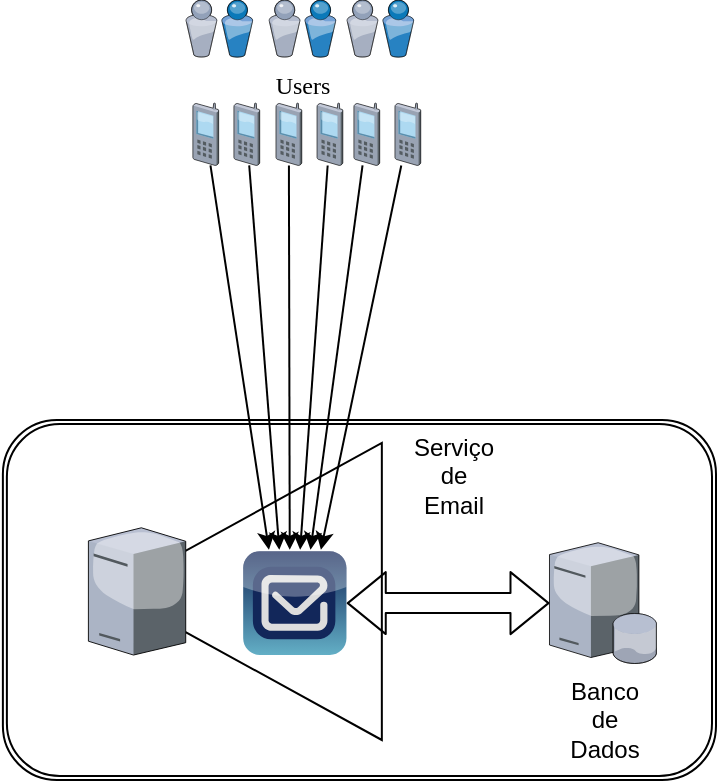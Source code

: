 <mxfile version="13.7.3" type="device"><diagram name="Page-1" id="822b0af5-4adb-64df-f703-e8dfc1f81529"><mxGraphModel dx="1425" dy="624" grid="1" gridSize="10" guides="1" tooltips="1" connect="1" arrows="1" fold="1" page="1" pageScale="1" pageWidth="1100" pageHeight="850" background="#ffffff" math="0" shadow="0"><root><mxCell id="0"/><mxCell id="1" parent="0"/><mxCell id="gGC5IpGW8ZlXdKmGoL6e-25" value="" style="shape=ext;double=1;rounded=1;whiteSpace=wrap;html=1;" vertex="1" parent="1"><mxGeometry x="413.44" y="260" width="356.56" height="180" as="geometry"/></mxCell><mxCell id="7d933b09d9755ecc-12" value="" style="triangle;whiteSpace=wrap;html=1;rounded=0;shadow=0;comic=0;strokeWidth=1;fontFamily=Verdana;direction=north;labelPosition=center;verticalLabelPosition=bottom;align=center;verticalAlign=top;rotation=-90;" parent="1" vertex="1"><mxGeometry x="461.099" y="278.182" width="148.57" height="135.065" as="geometry"/></mxCell><mxCell id="7d933b09d9755ecc-20" value="" style="verticalLabelPosition=bottom;aspect=fixed;html=1;verticalAlign=top;strokeColor=none;shape=mxgraph.citrix.users;rounded=0;shadow=0;comic=0;fontFamily=Verdana;" parent="1" vertex="1"><mxGeometry x="504.864" y="50" width="33.506" height="28.571" as="geometry"/></mxCell><mxCell id="gGC5IpGW8ZlXdKmGoL6e-1" value="" style="verticalLabelPosition=bottom;aspect=fixed;html=1;verticalAlign=top;strokeColor=none;align=center;outlineConnect=0;shape=mxgraph.citrix.cell_phone;" vertex="1" parent="1"><mxGeometry x="508.371" y="101.558" width="12.987" height="31.168" as="geometry"/></mxCell><mxCell id="gGC5IpGW8ZlXdKmGoL6e-2" value="" style="verticalLabelPosition=bottom;aspect=fixed;html=1;verticalAlign=top;strokeColor=none;align=center;outlineConnect=0;shape=mxgraph.citrix.cell_phone;" vertex="1" parent="1"><mxGeometry x="528.89" y="101.558" width="12.987" height="31.168" as="geometry"/></mxCell><mxCell id="gGC5IpGW8ZlXdKmGoL6e-3" value="Users" style="verticalLabelPosition=bottom;aspect=fixed;html=1;verticalAlign=top;strokeColor=none;shape=mxgraph.citrix.users;rounded=0;shadow=0;comic=0;fontFamily=Verdana;" vertex="1" parent="1"><mxGeometry x="546.422" y="50" width="33.506" height="28.571" as="geometry"/></mxCell><mxCell id="gGC5IpGW8ZlXdKmGoL6e-4" value="" style="verticalLabelPosition=bottom;aspect=fixed;html=1;verticalAlign=top;strokeColor=none;align=center;outlineConnect=0;shape=mxgraph.citrix.cell_phone;" vertex="1" parent="1"><mxGeometry x="549.929" y="101.558" width="12.987" height="31.168" as="geometry"/></mxCell><mxCell id="gGC5IpGW8ZlXdKmGoL6e-5" value="" style="verticalLabelPosition=bottom;aspect=fixed;html=1;verticalAlign=top;strokeColor=none;align=center;outlineConnect=0;shape=mxgraph.citrix.cell_phone;" vertex="1" parent="1"><mxGeometry x="570.448" y="101.558" width="12.987" height="31.168" as="geometry"/></mxCell><mxCell id="gGC5IpGW8ZlXdKmGoL6e-6" value="" style="verticalLabelPosition=bottom;aspect=fixed;html=1;verticalAlign=top;strokeColor=none;shape=mxgraph.citrix.users;rounded=0;shadow=0;comic=0;fontFamily=Verdana;" vertex="1" parent="1"><mxGeometry x="585.383" y="50" width="33.506" height="28.571" as="geometry"/></mxCell><mxCell id="gGC5IpGW8ZlXdKmGoL6e-7" value="" style="verticalLabelPosition=bottom;aspect=fixed;html=1;verticalAlign=top;strokeColor=none;align=center;outlineConnect=0;shape=mxgraph.citrix.cell_phone;" vertex="1" parent="1"><mxGeometry x="588.889" y="101.558" width="12.987" height="31.168" as="geometry"/></mxCell><mxCell id="gGC5IpGW8ZlXdKmGoL6e-8" value="" style="verticalLabelPosition=bottom;aspect=fixed;html=1;verticalAlign=top;strokeColor=none;align=center;outlineConnect=0;shape=mxgraph.citrix.cell_phone;" vertex="1" parent="1"><mxGeometry x="609.409" y="101.558" width="12.987" height="31.168" as="geometry"/></mxCell><mxCell id="gGC5IpGW8ZlXdKmGoL6e-11" value="" style="endArrow=classic;html=1;" edge="1" parent="1" source="gGC5IpGW8ZlXdKmGoL6e-1"><mxGeometry width="50" height="50" relative="1" as="geometry"><mxPoint x="513.306" y="132.727" as="sourcePoint"/><mxPoint x="546.485" y="324.935" as="targetPoint"/></mxGeometry></mxCell><mxCell id="gGC5IpGW8ZlXdKmGoL6e-12" value="" style="endArrow=classic;html=1;" edge="1" parent="1" source="gGC5IpGW8ZlXdKmGoL6e-2"><mxGeometry width="50" height="50" relative="1" as="geometry"><mxPoint x="522.378" y="137.922" as="sourcePoint"/><mxPoint x="551.679" y="324.935" as="targetPoint"/></mxGeometry></mxCell><mxCell id="gGC5IpGW8ZlXdKmGoL6e-13" value="" style="endArrow=classic;html=1;" edge="1" parent="1" source="gGC5IpGW8ZlXdKmGoL6e-4"><mxGeometry width="50" height="50" relative="1" as="geometry"><mxPoint x="541.8" y="137.922" as="sourcePoint"/><mxPoint x="556.874" y="324.935" as="targetPoint"/></mxGeometry></mxCell><mxCell id="gGC5IpGW8ZlXdKmGoL6e-14" value="" style="endArrow=classic;html=1;" edge="1" parent="1" source="gGC5IpGW8ZlXdKmGoL6e-5"><mxGeometry width="50" height="50" relative="1" as="geometry"><mxPoint x="561.651" y="137.922" as="sourcePoint"/><mxPoint x="562.069" y="324.935" as="targetPoint"/></mxGeometry></mxCell><mxCell id="gGC5IpGW8ZlXdKmGoL6e-15" value="" style="endArrow=classic;html=1;" edge="1" parent="1" source="gGC5IpGW8ZlXdKmGoL6e-7"><mxGeometry width="50" height="50" relative="1" as="geometry"><mxPoint x="581.021" y="137.922" as="sourcePoint"/><mxPoint x="567.264" y="324.935" as="targetPoint"/></mxGeometry></mxCell><mxCell id="gGC5IpGW8ZlXdKmGoL6e-16" value="" style="endArrow=classic;html=1;" edge="1" parent="1" source="gGC5IpGW8ZlXdKmGoL6e-8"><mxGeometry width="50" height="50" relative="1" as="geometry"><mxPoint x="598.469" y="137.922" as="sourcePoint"/><mxPoint x="572.458" y="324.935" as="targetPoint"/></mxGeometry></mxCell><mxCell id="7d933b09d9755ecc-9" value="" style="verticalLabelPosition=bottom;aspect=fixed;html=1;verticalAlign=top;strokeColor=none;shape=mxgraph.citrix.tower_server;rounded=0;shadow=0;comic=0;fontFamily=Verdana;" parent="1" vertex="1"><mxGeometry x="456.2" y="313.896" width="48.664" height="63.636" as="geometry"/></mxCell><mxCell id="gGC5IpGW8ZlXdKmGoL6e-18" value="Banco&lt;br&gt;de&lt;br&gt;Dados" style="verticalLabelPosition=bottom;aspect=fixed;html=1;verticalAlign=top;strokeColor=none;align=center;outlineConnect=0;shape=mxgraph.citrix.database_server;" vertex="1" parent="1"><mxGeometry x="686.743" y="321.366" width="53.677" height="60.389" as="geometry"/></mxCell><mxCell id="gGC5IpGW8ZlXdKmGoL6e-19" value="" style="verticalLabelPosition=bottom;aspect=fixed;html=1;verticalAlign=top;strokeColor=none;align=center;outlineConnect=0;shape=mxgraph.citrix.worxmail;fillColor=#112356;gradientColor=#63AFC6;gradientDirection=south;" vertex="1" parent="1"><mxGeometry x="533.435" y="325.584" width="51.947" height="51.947" as="geometry"/></mxCell><mxCell id="gGC5IpGW8ZlXdKmGoL6e-20" value="" style="shape=flexArrow;endArrow=classic;startArrow=classic;html=1;" edge="1" parent="1" source="gGC5IpGW8ZlXdKmGoL6e-19" target="gGC5IpGW8ZlXdKmGoL6e-18"><mxGeometry width="50" height="50" relative="1" as="geometry"><mxPoint x="619.211" y="376.883" as="sourcePoint"/><mxPoint x="645.185" y="350.909" as="targetPoint"/></mxGeometry></mxCell><mxCell id="gGC5IpGW8ZlXdKmGoL6e-26" value="Serviço de Email" style="text;html=1;strokeColor=none;fillColor=none;align=center;verticalAlign=middle;whiteSpace=wrap;rounded=0;" vertex="1" parent="1"><mxGeometry x="618.89" y="278.18" width="40" height="20" as="geometry"/></mxCell></root></mxGraphModel></diagram></mxfile>